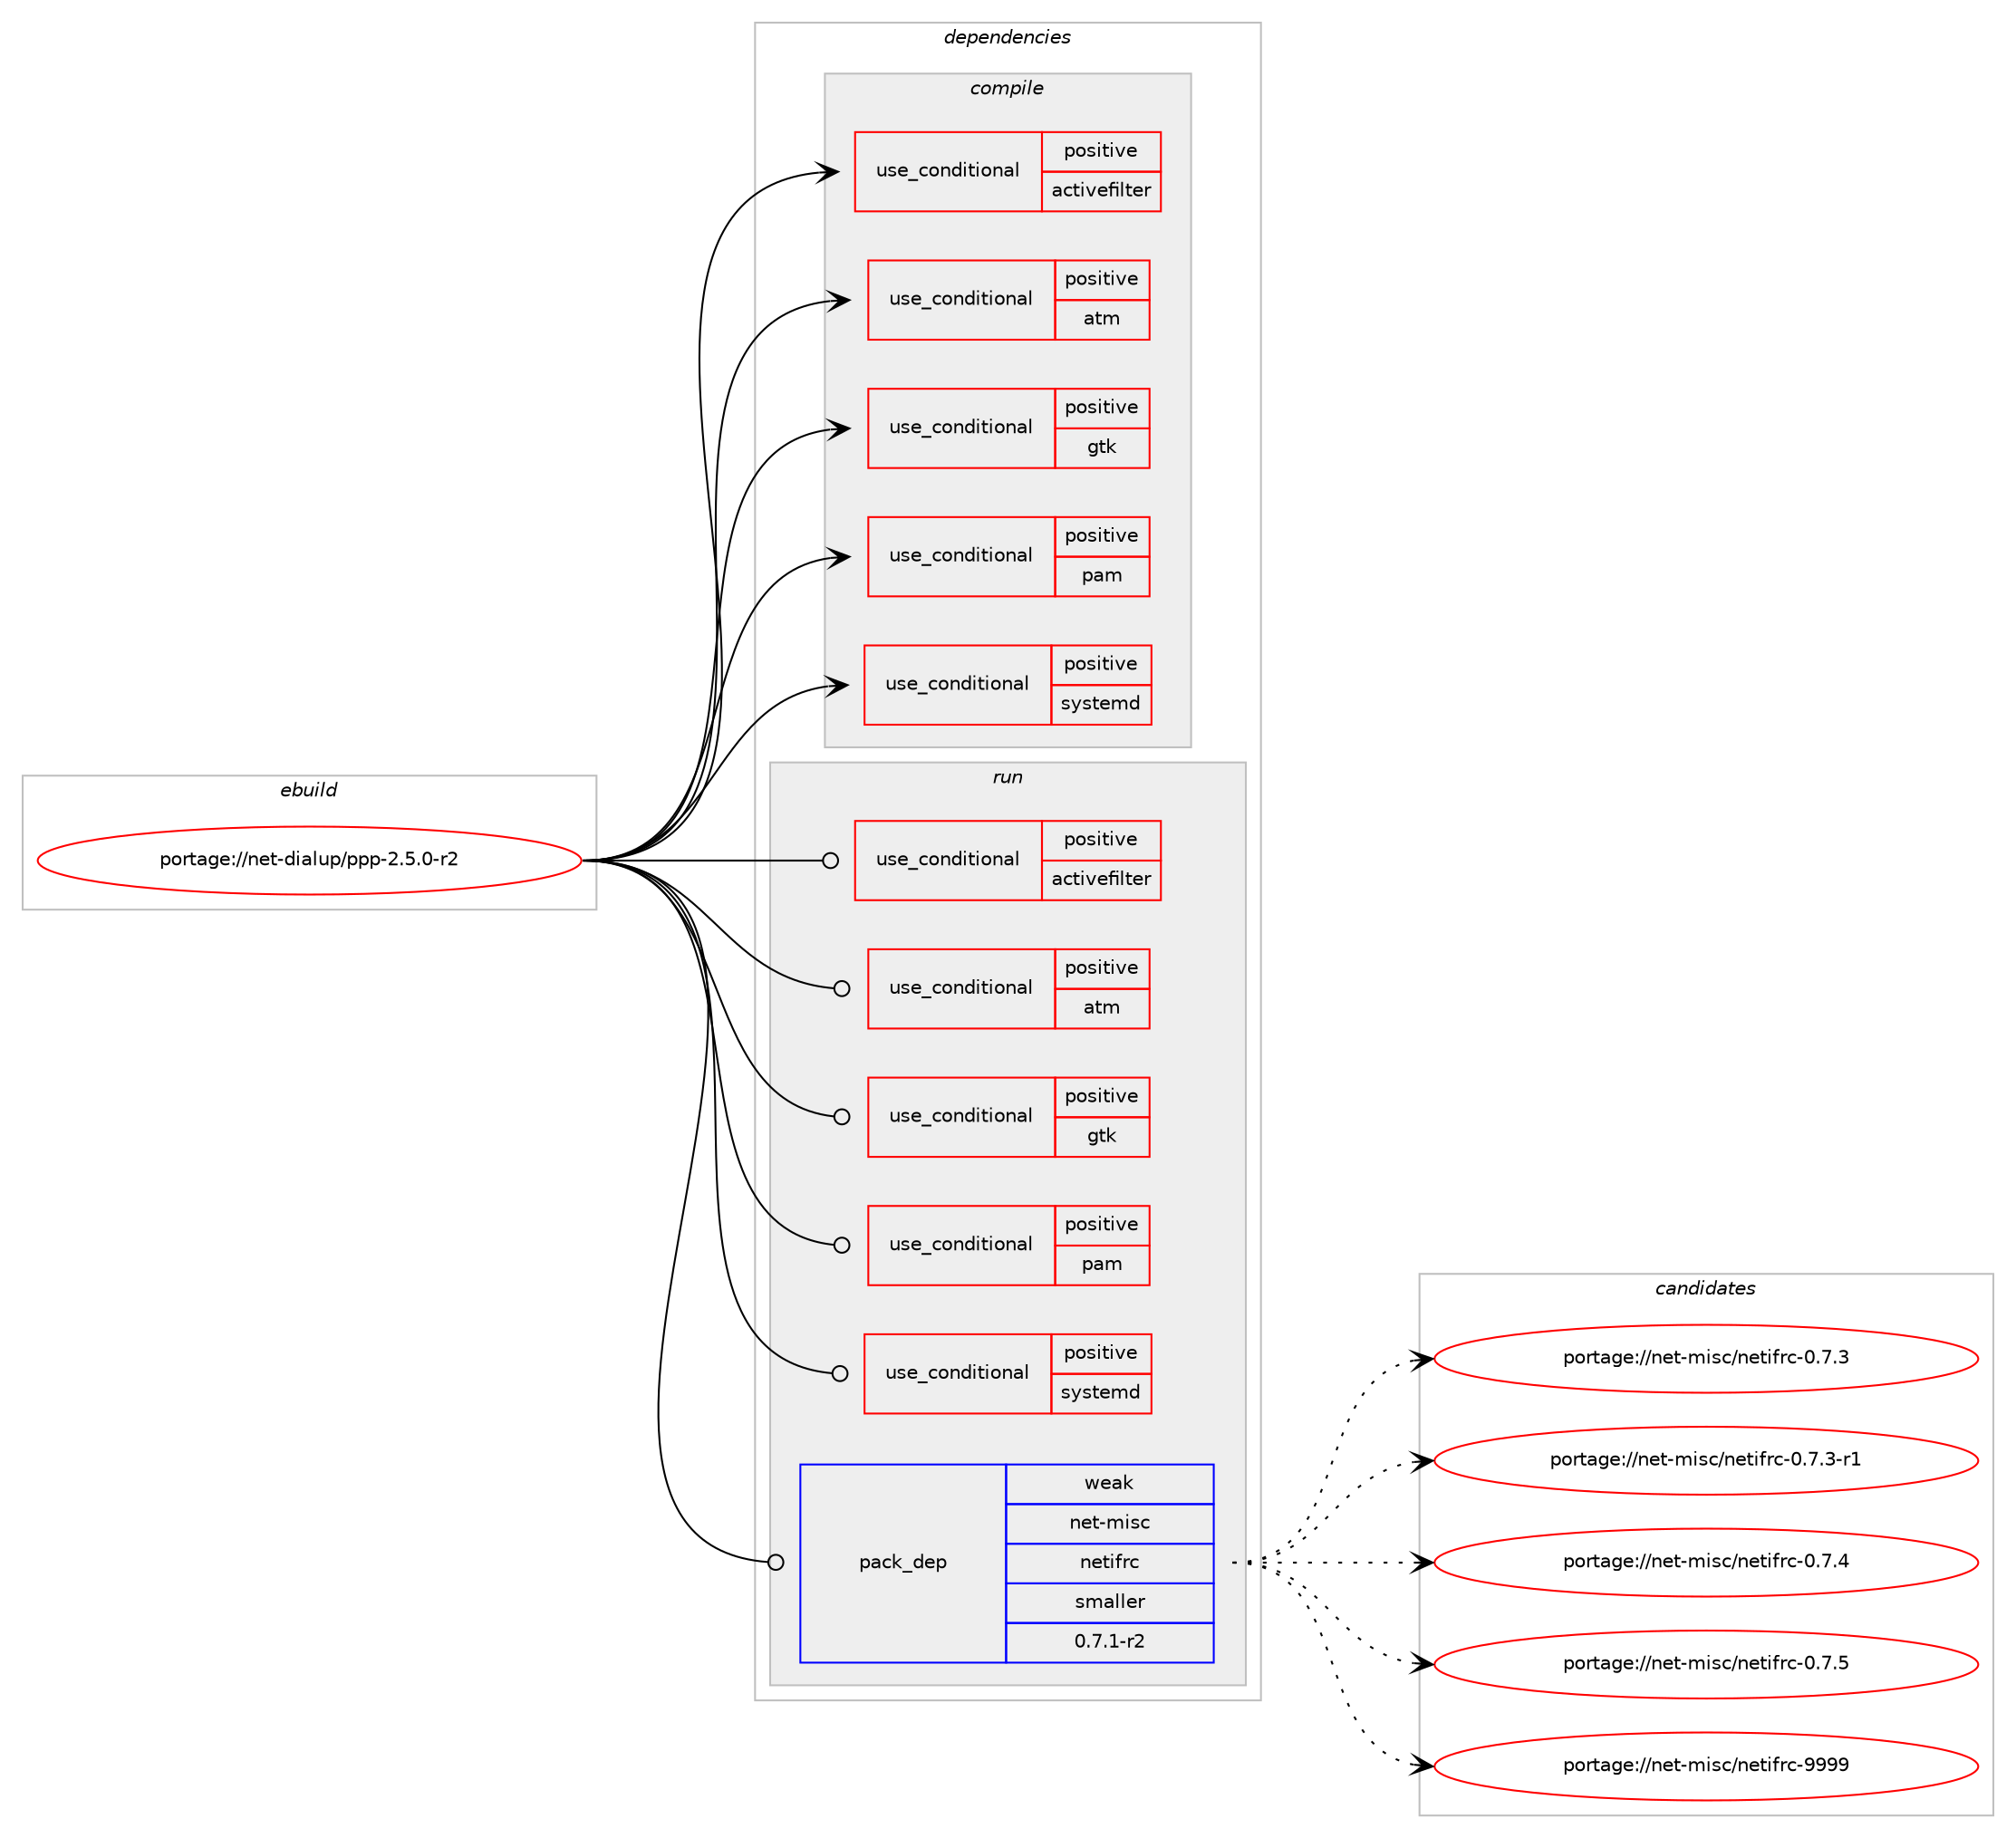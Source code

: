 digraph prolog {

# *************
# Graph options
# *************

newrank=true;
concentrate=true;
compound=true;
graph [rankdir=LR,fontname=Helvetica,fontsize=10,ranksep=1.5];#, ranksep=2.5, nodesep=0.2];
edge  [arrowhead=vee];
node  [fontname=Helvetica,fontsize=10];

# **********
# The ebuild
# **********

subgraph cluster_leftcol {
color=gray;
rank=same;
label=<<i>ebuild</i>>;
id [label="portage://net-dialup/ppp-2.5.0-r2", color=red, width=4, href="../net-dialup/ppp-2.5.0-r2.svg"];
}

# ****************
# The dependencies
# ****************

subgraph cluster_midcol {
color=gray;
label=<<i>dependencies</i>>;
subgraph cluster_compile {
fillcolor="#eeeeee";
style=filled;
label=<<i>compile</i>>;
subgraph cond7 {
dependency7 [label=<<TABLE BORDER="0" CELLBORDER="1" CELLSPACING="0" CELLPADDING="4"><TR><TD ROWSPAN="3" CELLPADDING="10">use_conditional</TD></TR><TR><TD>positive</TD></TR><TR><TD>activefilter</TD></TR></TABLE>>, shape=none, color=red];
# *** BEGIN UNKNOWN DEPENDENCY TYPE (TODO) ***
# dependency7 -> package_dependency(portage://net-dialup/ppp-2.5.0-r2,install,no,net-libs,libpcap,none,[,,],[],[])
# *** END UNKNOWN DEPENDENCY TYPE (TODO) ***

}
id:e -> dependency7:w [weight=20,style="solid",arrowhead="vee"];
subgraph cond8 {
dependency8 [label=<<TABLE BORDER="0" CELLBORDER="1" CELLSPACING="0" CELLPADDING="4"><TR><TD ROWSPAN="3" CELLPADDING="10">use_conditional</TD></TR><TR><TD>positive</TD></TR><TR><TD>atm</TD></TR></TABLE>>, shape=none, color=red];
# *** BEGIN UNKNOWN DEPENDENCY TYPE (TODO) ***
# dependency8 -> package_dependency(portage://net-dialup/ppp-2.5.0-r2,install,no,net-dialup,linux-atm,none,[,,],[],[])
# *** END UNKNOWN DEPENDENCY TYPE (TODO) ***

}
id:e -> dependency8:w [weight=20,style="solid",arrowhead="vee"];
subgraph cond9 {
dependency9 [label=<<TABLE BORDER="0" CELLBORDER="1" CELLSPACING="0" CELLPADDING="4"><TR><TD ROWSPAN="3" CELLPADDING="10">use_conditional</TD></TR><TR><TD>positive</TD></TR><TR><TD>gtk</TD></TR></TABLE>>, shape=none, color=red];
# *** BEGIN UNKNOWN DEPENDENCY TYPE (TODO) ***
# dependency9 -> package_dependency(portage://net-dialup/ppp-2.5.0-r2,install,no,x11-libs,gtk+,none,[,,],[slot(2)],[])
# *** END UNKNOWN DEPENDENCY TYPE (TODO) ***

}
id:e -> dependency9:w [weight=20,style="solid",arrowhead="vee"];
subgraph cond10 {
dependency10 [label=<<TABLE BORDER="0" CELLBORDER="1" CELLSPACING="0" CELLPADDING="4"><TR><TD ROWSPAN="3" CELLPADDING="10">use_conditional</TD></TR><TR><TD>positive</TD></TR><TR><TD>pam</TD></TR></TABLE>>, shape=none, color=red];
# *** BEGIN UNKNOWN DEPENDENCY TYPE (TODO) ***
# dependency10 -> package_dependency(portage://net-dialup/ppp-2.5.0-r2,install,no,sys-libs,pam,none,[,,],[],[])
# *** END UNKNOWN DEPENDENCY TYPE (TODO) ***

}
id:e -> dependency10:w [weight=20,style="solid",arrowhead="vee"];
subgraph cond11 {
dependency11 [label=<<TABLE BORDER="0" CELLBORDER="1" CELLSPACING="0" CELLPADDING="4"><TR><TD ROWSPAN="3" CELLPADDING="10">use_conditional</TD></TR><TR><TD>positive</TD></TR><TR><TD>systemd</TD></TR></TABLE>>, shape=none, color=red];
# *** BEGIN UNKNOWN DEPENDENCY TYPE (TODO) ***
# dependency11 -> package_dependency(portage://net-dialup/ppp-2.5.0-r2,install,no,sys-apps,systemd,none,[,,],[],[])
# *** END UNKNOWN DEPENDENCY TYPE (TODO) ***

}
id:e -> dependency11:w [weight=20,style="solid",arrowhead="vee"];
# *** BEGIN UNKNOWN DEPENDENCY TYPE (TODO) ***
# id -> package_dependency(portage://net-dialup/ppp-2.5.0-r2,install,no,dev-libs,openssl,none,[,,],[slot(0),equal],[])
# *** END UNKNOWN DEPENDENCY TYPE (TODO) ***

# *** BEGIN UNKNOWN DEPENDENCY TYPE (TODO) ***
# id -> package_dependency(portage://net-dialup/ppp-2.5.0-r2,install,no,virtual,libcrypt,none,[,,],any_same_slot,[])
# *** END UNKNOWN DEPENDENCY TYPE (TODO) ***

}
subgraph cluster_compileandrun {
fillcolor="#eeeeee";
style=filled;
label=<<i>compile and run</i>>;
}
subgraph cluster_run {
fillcolor="#eeeeee";
style=filled;
label=<<i>run</i>>;
subgraph cond12 {
dependency12 [label=<<TABLE BORDER="0" CELLBORDER="1" CELLSPACING="0" CELLPADDING="4"><TR><TD ROWSPAN="3" CELLPADDING="10">use_conditional</TD></TR><TR><TD>positive</TD></TR><TR><TD>activefilter</TD></TR></TABLE>>, shape=none, color=red];
# *** BEGIN UNKNOWN DEPENDENCY TYPE (TODO) ***
# dependency12 -> package_dependency(portage://net-dialup/ppp-2.5.0-r2,run,no,net-libs,libpcap,none,[,,],[],[])
# *** END UNKNOWN DEPENDENCY TYPE (TODO) ***

}
id:e -> dependency12:w [weight=20,style="solid",arrowhead="odot"];
subgraph cond13 {
dependency13 [label=<<TABLE BORDER="0" CELLBORDER="1" CELLSPACING="0" CELLPADDING="4"><TR><TD ROWSPAN="3" CELLPADDING="10">use_conditional</TD></TR><TR><TD>positive</TD></TR><TR><TD>atm</TD></TR></TABLE>>, shape=none, color=red];
# *** BEGIN UNKNOWN DEPENDENCY TYPE (TODO) ***
# dependency13 -> package_dependency(portage://net-dialup/ppp-2.5.0-r2,run,no,net-dialup,linux-atm,none,[,,],[],[])
# *** END UNKNOWN DEPENDENCY TYPE (TODO) ***

}
id:e -> dependency13:w [weight=20,style="solid",arrowhead="odot"];
subgraph cond14 {
dependency14 [label=<<TABLE BORDER="0" CELLBORDER="1" CELLSPACING="0" CELLPADDING="4"><TR><TD ROWSPAN="3" CELLPADDING="10">use_conditional</TD></TR><TR><TD>positive</TD></TR><TR><TD>gtk</TD></TR></TABLE>>, shape=none, color=red];
# *** BEGIN UNKNOWN DEPENDENCY TYPE (TODO) ***
# dependency14 -> package_dependency(portage://net-dialup/ppp-2.5.0-r2,run,no,x11-libs,gtk+,none,[,,],[slot(2)],[])
# *** END UNKNOWN DEPENDENCY TYPE (TODO) ***

}
id:e -> dependency14:w [weight=20,style="solid",arrowhead="odot"];
subgraph cond15 {
dependency15 [label=<<TABLE BORDER="0" CELLBORDER="1" CELLSPACING="0" CELLPADDING="4"><TR><TD ROWSPAN="3" CELLPADDING="10">use_conditional</TD></TR><TR><TD>positive</TD></TR><TR><TD>pam</TD></TR></TABLE>>, shape=none, color=red];
# *** BEGIN UNKNOWN DEPENDENCY TYPE (TODO) ***
# dependency15 -> package_dependency(portage://net-dialup/ppp-2.5.0-r2,run,no,sys-libs,pam,none,[,,],[],[])
# *** END UNKNOWN DEPENDENCY TYPE (TODO) ***

}
id:e -> dependency15:w [weight=20,style="solid",arrowhead="odot"];
subgraph cond16 {
dependency16 [label=<<TABLE BORDER="0" CELLBORDER="1" CELLSPACING="0" CELLPADDING="4"><TR><TD ROWSPAN="3" CELLPADDING="10">use_conditional</TD></TR><TR><TD>positive</TD></TR><TR><TD>systemd</TD></TR></TABLE>>, shape=none, color=red];
# *** BEGIN UNKNOWN DEPENDENCY TYPE (TODO) ***
# dependency16 -> package_dependency(portage://net-dialup/ppp-2.5.0-r2,run,no,sys-apps,systemd,none,[,,],[],[])
# *** END UNKNOWN DEPENDENCY TYPE (TODO) ***

}
id:e -> dependency16:w [weight=20,style="solid",arrowhead="odot"];
# *** BEGIN UNKNOWN DEPENDENCY TYPE (TODO) ***
# id -> package_dependency(portage://net-dialup/ppp-2.5.0-r2,run,no,dev-libs,openssl,none,[,,],[slot(0),equal],[])
# *** END UNKNOWN DEPENDENCY TYPE (TODO) ***

# *** BEGIN UNKNOWN DEPENDENCY TYPE (TODO) ***
# id -> package_dependency(portage://net-dialup/ppp-2.5.0-r2,run,no,virtual,libcrypt,none,[,,],any_same_slot,[])
# *** END UNKNOWN DEPENDENCY TYPE (TODO) ***

# *** BEGIN UNKNOWN DEPENDENCY TYPE (TODO) ***
# id -> package_dependency(portage://net-dialup/ppp-2.5.0-r2,run,no,virtual,tmpfiles,none,[,,],[],[])
# *** END UNKNOWN DEPENDENCY TYPE (TODO) ***

subgraph pack1 {
dependency17 [label=<<TABLE BORDER="0" CELLBORDER="1" CELLSPACING="0" CELLPADDING="4" WIDTH="220"><TR><TD ROWSPAN="6" CELLPADDING="30">pack_dep</TD></TR><TR><TD WIDTH="110">weak</TD></TR><TR><TD>net-misc</TD></TR><TR><TD>netifrc</TD></TR><TR><TD>smaller</TD></TR><TR><TD>0.7.1-r2</TD></TR></TABLE>>, shape=none, color=blue];
}
id:e -> dependency17:w [weight=20,style="solid",arrowhead="odot"];
}
}

# **************
# The candidates
# **************

subgraph cluster_choices {
rank=same;
color=gray;
label=<<i>candidates</i>>;

subgraph choice1 {
color=black;
nodesep=1;
choice11010111645109105115994711010111610510211499454846554651 [label="portage://net-misc/netifrc-0.7.3", color=red, width=4,href="../net-misc/netifrc-0.7.3.svg"];
choice110101116451091051159947110101116105102114994548465546514511449 [label="portage://net-misc/netifrc-0.7.3-r1", color=red, width=4,href="../net-misc/netifrc-0.7.3-r1.svg"];
choice11010111645109105115994711010111610510211499454846554652 [label="portage://net-misc/netifrc-0.7.4", color=red, width=4,href="../net-misc/netifrc-0.7.4.svg"];
choice11010111645109105115994711010111610510211499454846554653 [label="portage://net-misc/netifrc-0.7.5", color=red, width=4,href="../net-misc/netifrc-0.7.5.svg"];
choice110101116451091051159947110101116105102114994557575757 [label="portage://net-misc/netifrc-9999", color=red, width=4,href="../net-misc/netifrc-9999.svg"];
dependency17:e -> choice11010111645109105115994711010111610510211499454846554651:w [style=dotted,weight="100"];
dependency17:e -> choice110101116451091051159947110101116105102114994548465546514511449:w [style=dotted,weight="100"];
dependency17:e -> choice11010111645109105115994711010111610510211499454846554652:w [style=dotted,weight="100"];
dependency17:e -> choice11010111645109105115994711010111610510211499454846554653:w [style=dotted,weight="100"];
dependency17:e -> choice110101116451091051159947110101116105102114994557575757:w [style=dotted,weight="100"];
}
}

}
